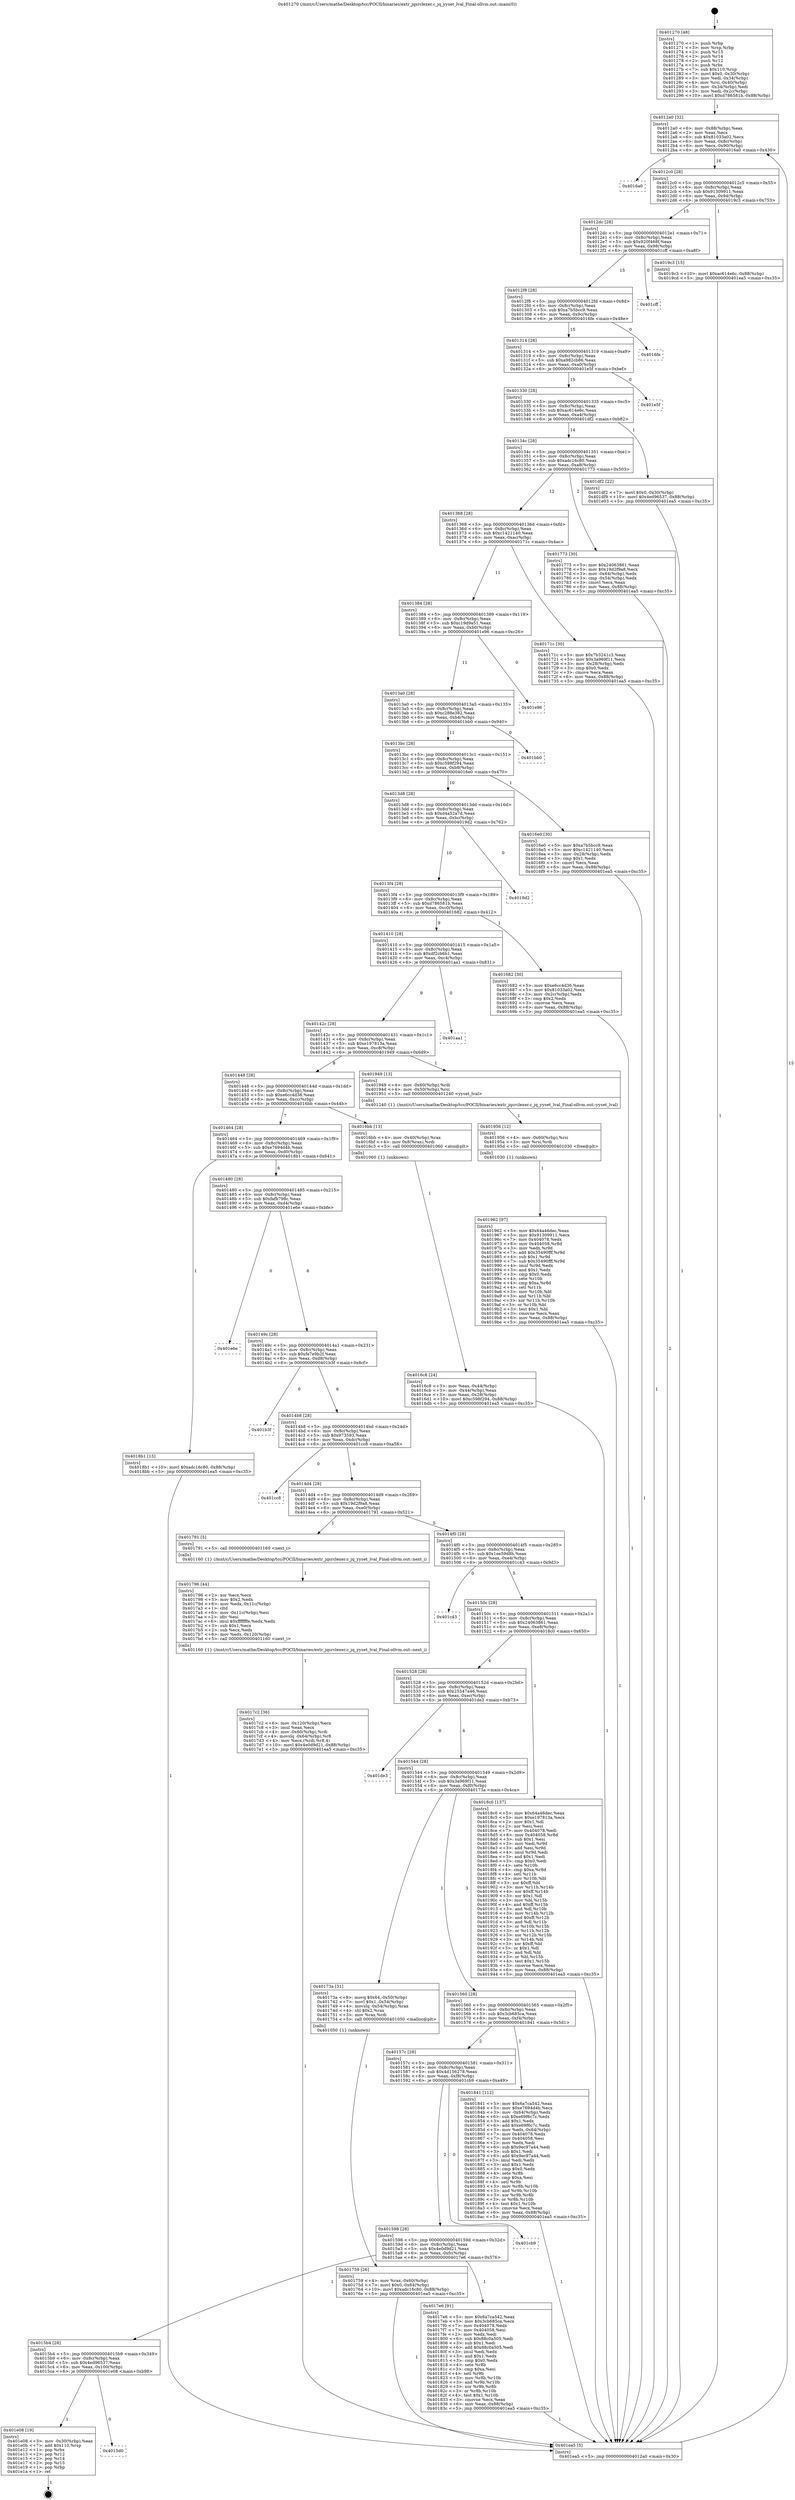 digraph "0x401270" {
  label = "0x401270 (/mnt/c/Users/mathe/Desktop/tcc/POCII/binaries/extr_jqsrclexer.c_jq_yyset_lval_Final-ollvm.out::main(0))"
  labelloc = "t"
  node[shape=record]

  Entry [label="",width=0.3,height=0.3,shape=circle,fillcolor=black,style=filled]
  "0x4012a0" [label="{
     0x4012a0 [32]\l
     | [instrs]\l
     &nbsp;&nbsp;0x4012a0 \<+6\>: mov -0x88(%rbp),%eax\l
     &nbsp;&nbsp;0x4012a6 \<+2\>: mov %eax,%ecx\l
     &nbsp;&nbsp;0x4012a8 \<+6\>: sub $0x81033a02,%ecx\l
     &nbsp;&nbsp;0x4012ae \<+6\>: mov %eax,-0x8c(%rbp)\l
     &nbsp;&nbsp;0x4012b4 \<+6\>: mov %ecx,-0x90(%rbp)\l
     &nbsp;&nbsp;0x4012ba \<+6\>: je 00000000004016a0 \<main+0x430\>\l
  }"]
  "0x4016a0" [label="{
     0x4016a0\l
  }", style=dashed]
  "0x4012c0" [label="{
     0x4012c0 [28]\l
     | [instrs]\l
     &nbsp;&nbsp;0x4012c0 \<+5\>: jmp 00000000004012c5 \<main+0x55\>\l
     &nbsp;&nbsp;0x4012c5 \<+6\>: mov -0x8c(%rbp),%eax\l
     &nbsp;&nbsp;0x4012cb \<+5\>: sub $0x91309911,%eax\l
     &nbsp;&nbsp;0x4012d0 \<+6\>: mov %eax,-0x94(%rbp)\l
     &nbsp;&nbsp;0x4012d6 \<+6\>: je 00000000004019c3 \<main+0x753\>\l
  }"]
  Exit [label="",width=0.3,height=0.3,shape=circle,fillcolor=black,style=filled,peripheries=2]
  "0x4019c3" [label="{
     0x4019c3 [15]\l
     | [instrs]\l
     &nbsp;&nbsp;0x4019c3 \<+10\>: movl $0xac614e6c,-0x88(%rbp)\l
     &nbsp;&nbsp;0x4019cd \<+5\>: jmp 0000000000401ea5 \<main+0xc35\>\l
  }"]
  "0x4012dc" [label="{
     0x4012dc [28]\l
     | [instrs]\l
     &nbsp;&nbsp;0x4012dc \<+5\>: jmp 00000000004012e1 \<main+0x71\>\l
     &nbsp;&nbsp;0x4012e1 \<+6\>: mov -0x8c(%rbp),%eax\l
     &nbsp;&nbsp;0x4012e7 \<+5\>: sub $0x920f468f,%eax\l
     &nbsp;&nbsp;0x4012ec \<+6\>: mov %eax,-0x98(%rbp)\l
     &nbsp;&nbsp;0x4012f2 \<+6\>: je 0000000000401cff \<main+0xa8f\>\l
  }"]
  "0x4015d0" [label="{
     0x4015d0\l
  }", style=dashed]
  "0x401cff" [label="{
     0x401cff\l
  }", style=dashed]
  "0x4012f8" [label="{
     0x4012f8 [28]\l
     | [instrs]\l
     &nbsp;&nbsp;0x4012f8 \<+5\>: jmp 00000000004012fd \<main+0x8d\>\l
     &nbsp;&nbsp;0x4012fd \<+6\>: mov -0x8c(%rbp),%eax\l
     &nbsp;&nbsp;0x401303 \<+5\>: sub $0xa7b5bcc9,%eax\l
     &nbsp;&nbsp;0x401308 \<+6\>: mov %eax,-0x9c(%rbp)\l
     &nbsp;&nbsp;0x40130e \<+6\>: je 00000000004016fe \<main+0x48e\>\l
  }"]
  "0x401e08" [label="{
     0x401e08 [19]\l
     | [instrs]\l
     &nbsp;&nbsp;0x401e08 \<+3\>: mov -0x30(%rbp),%eax\l
     &nbsp;&nbsp;0x401e0b \<+7\>: add $0x110,%rsp\l
     &nbsp;&nbsp;0x401e12 \<+1\>: pop %rbx\l
     &nbsp;&nbsp;0x401e13 \<+2\>: pop %r12\l
     &nbsp;&nbsp;0x401e15 \<+2\>: pop %r14\l
     &nbsp;&nbsp;0x401e17 \<+2\>: pop %r15\l
     &nbsp;&nbsp;0x401e19 \<+1\>: pop %rbp\l
     &nbsp;&nbsp;0x401e1a \<+1\>: ret\l
  }"]
  "0x4016fe" [label="{
     0x4016fe\l
  }", style=dashed]
  "0x401314" [label="{
     0x401314 [28]\l
     | [instrs]\l
     &nbsp;&nbsp;0x401314 \<+5\>: jmp 0000000000401319 \<main+0xa9\>\l
     &nbsp;&nbsp;0x401319 \<+6\>: mov -0x8c(%rbp),%eax\l
     &nbsp;&nbsp;0x40131f \<+5\>: sub $0xa982cb86,%eax\l
     &nbsp;&nbsp;0x401324 \<+6\>: mov %eax,-0xa0(%rbp)\l
     &nbsp;&nbsp;0x40132a \<+6\>: je 0000000000401e5f \<main+0xbef\>\l
  }"]
  "0x401962" [label="{
     0x401962 [97]\l
     | [instrs]\l
     &nbsp;&nbsp;0x401962 \<+5\>: mov $0x64a46dec,%eax\l
     &nbsp;&nbsp;0x401967 \<+5\>: mov $0x91309911,%ecx\l
     &nbsp;&nbsp;0x40196c \<+7\>: mov 0x404078,%edx\l
     &nbsp;&nbsp;0x401973 \<+8\>: mov 0x404058,%r8d\l
     &nbsp;&nbsp;0x40197b \<+3\>: mov %edx,%r9d\l
     &nbsp;&nbsp;0x40197e \<+7\>: add $0x35490fff,%r9d\l
     &nbsp;&nbsp;0x401985 \<+4\>: sub $0x1,%r9d\l
     &nbsp;&nbsp;0x401989 \<+7\>: sub $0x35490fff,%r9d\l
     &nbsp;&nbsp;0x401990 \<+4\>: imul %r9d,%edx\l
     &nbsp;&nbsp;0x401994 \<+3\>: and $0x1,%edx\l
     &nbsp;&nbsp;0x401997 \<+3\>: cmp $0x0,%edx\l
     &nbsp;&nbsp;0x40199a \<+4\>: sete %r10b\l
     &nbsp;&nbsp;0x40199e \<+4\>: cmp $0xa,%r8d\l
     &nbsp;&nbsp;0x4019a2 \<+4\>: setl %r11b\l
     &nbsp;&nbsp;0x4019a6 \<+3\>: mov %r10b,%bl\l
     &nbsp;&nbsp;0x4019a9 \<+3\>: and %r11b,%bl\l
     &nbsp;&nbsp;0x4019ac \<+3\>: xor %r11b,%r10b\l
     &nbsp;&nbsp;0x4019af \<+3\>: or %r10b,%bl\l
     &nbsp;&nbsp;0x4019b2 \<+3\>: test $0x1,%bl\l
     &nbsp;&nbsp;0x4019b5 \<+3\>: cmovne %ecx,%eax\l
     &nbsp;&nbsp;0x4019b8 \<+6\>: mov %eax,-0x88(%rbp)\l
     &nbsp;&nbsp;0x4019be \<+5\>: jmp 0000000000401ea5 \<main+0xc35\>\l
  }"]
  "0x401e5f" [label="{
     0x401e5f\l
  }", style=dashed]
  "0x401330" [label="{
     0x401330 [28]\l
     | [instrs]\l
     &nbsp;&nbsp;0x401330 \<+5\>: jmp 0000000000401335 \<main+0xc5\>\l
     &nbsp;&nbsp;0x401335 \<+6\>: mov -0x8c(%rbp),%eax\l
     &nbsp;&nbsp;0x40133b \<+5\>: sub $0xac614e6c,%eax\l
     &nbsp;&nbsp;0x401340 \<+6\>: mov %eax,-0xa4(%rbp)\l
     &nbsp;&nbsp;0x401346 \<+6\>: je 0000000000401df2 \<main+0xb82\>\l
  }"]
  "0x401956" [label="{
     0x401956 [12]\l
     | [instrs]\l
     &nbsp;&nbsp;0x401956 \<+4\>: mov -0x60(%rbp),%rsi\l
     &nbsp;&nbsp;0x40195a \<+3\>: mov %rsi,%rdi\l
     &nbsp;&nbsp;0x40195d \<+5\>: call 0000000000401030 \<free@plt\>\l
     | [calls]\l
     &nbsp;&nbsp;0x401030 \{1\} (unknown)\l
  }"]
  "0x401df2" [label="{
     0x401df2 [22]\l
     | [instrs]\l
     &nbsp;&nbsp;0x401df2 \<+7\>: movl $0x0,-0x30(%rbp)\l
     &nbsp;&nbsp;0x401df9 \<+10\>: movl $0x4ed96537,-0x88(%rbp)\l
     &nbsp;&nbsp;0x401e03 \<+5\>: jmp 0000000000401ea5 \<main+0xc35\>\l
  }"]
  "0x40134c" [label="{
     0x40134c [28]\l
     | [instrs]\l
     &nbsp;&nbsp;0x40134c \<+5\>: jmp 0000000000401351 \<main+0xe1\>\l
     &nbsp;&nbsp;0x401351 \<+6\>: mov -0x8c(%rbp),%eax\l
     &nbsp;&nbsp;0x401357 \<+5\>: sub $0xadc16c80,%eax\l
     &nbsp;&nbsp;0x40135c \<+6\>: mov %eax,-0xa8(%rbp)\l
     &nbsp;&nbsp;0x401362 \<+6\>: je 0000000000401773 \<main+0x503\>\l
  }"]
  "0x4015b4" [label="{
     0x4015b4 [28]\l
     | [instrs]\l
     &nbsp;&nbsp;0x4015b4 \<+5\>: jmp 00000000004015b9 \<main+0x349\>\l
     &nbsp;&nbsp;0x4015b9 \<+6\>: mov -0x8c(%rbp),%eax\l
     &nbsp;&nbsp;0x4015bf \<+5\>: sub $0x4ed96537,%eax\l
     &nbsp;&nbsp;0x4015c4 \<+6\>: mov %eax,-0x100(%rbp)\l
     &nbsp;&nbsp;0x4015ca \<+6\>: je 0000000000401e08 \<main+0xb98\>\l
  }"]
  "0x401773" [label="{
     0x401773 [30]\l
     | [instrs]\l
     &nbsp;&nbsp;0x401773 \<+5\>: mov $0x24063861,%eax\l
     &nbsp;&nbsp;0x401778 \<+5\>: mov $0x19d2f9a8,%ecx\l
     &nbsp;&nbsp;0x40177d \<+3\>: mov -0x64(%rbp),%edx\l
     &nbsp;&nbsp;0x401780 \<+3\>: cmp -0x54(%rbp),%edx\l
     &nbsp;&nbsp;0x401783 \<+3\>: cmovl %ecx,%eax\l
     &nbsp;&nbsp;0x401786 \<+6\>: mov %eax,-0x88(%rbp)\l
     &nbsp;&nbsp;0x40178c \<+5\>: jmp 0000000000401ea5 \<main+0xc35\>\l
  }"]
  "0x401368" [label="{
     0x401368 [28]\l
     | [instrs]\l
     &nbsp;&nbsp;0x401368 \<+5\>: jmp 000000000040136d \<main+0xfd\>\l
     &nbsp;&nbsp;0x40136d \<+6\>: mov -0x8c(%rbp),%eax\l
     &nbsp;&nbsp;0x401373 \<+5\>: sub $0xc1421140,%eax\l
     &nbsp;&nbsp;0x401378 \<+6\>: mov %eax,-0xac(%rbp)\l
     &nbsp;&nbsp;0x40137e \<+6\>: je 000000000040171c \<main+0x4ac\>\l
  }"]
  "0x4017e6" [label="{
     0x4017e6 [91]\l
     | [instrs]\l
     &nbsp;&nbsp;0x4017e6 \<+5\>: mov $0x6a7ca542,%eax\l
     &nbsp;&nbsp;0x4017eb \<+5\>: mov $0x3cb685ca,%ecx\l
     &nbsp;&nbsp;0x4017f0 \<+7\>: mov 0x404078,%edx\l
     &nbsp;&nbsp;0x4017f7 \<+7\>: mov 0x404058,%esi\l
     &nbsp;&nbsp;0x4017fe \<+2\>: mov %edx,%edi\l
     &nbsp;&nbsp;0x401800 \<+6\>: sub $0x88c0a505,%edi\l
     &nbsp;&nbsp;0x401806 \<+3\>: sub $0x1,%edi\l
     &nbsp;&nbsp;0x401809 \<+6\>: add $0x88c0a505,%edi\l
     &nbsp;&nbsp;0x40180f \<+3\>: imul %edi,%edx\l
     &nbsp;&nbsp;0x401812 \<+3\>: and $0x1,%edx\l
     &nbsp;&nbsp;0x401815 \<+3\>: cmp $0x0,%edx\l
     &nbsp;&nbsp;0x401818 \<+4\>: sete %r8b\l
     &nbsp;&nbsp;0x40181c \<+3\>: cmp $0xa,%esi\l
     &nbsp;&nbsp;0x40181f \<+4\>: setl %r9b\l
     &nbsp;&nbsp;0x401823 \<+3\>: mov %r8b,%r10b\l
     &nbsp;&nbsp;0x401826 \<+3\>: and %r9b,%r10b\l
     &nbsp;&nbsp;0x401829 \<+3\>: xor %r9b,%r8b\l
     &nbsp;&nbsp;0x40182c \<+3\>: or %r8b,%r10b\l
     &nbsp;&nbsp;0x40182f \<+4\>: test $0x1,%r10b\l
     &nbsp;&nbsp;0x401833 \<+3\>: cmovne %ecx,%eax\l
     &nbsp;&nbsp;0x401836 \<+6\>: mov %eax,-0x88(%rbp)\l
     &nbsp;&nbsp;0x40183c \<+5\>: jmp 0000000000401ea5 \<main+0xc35\>\l
  }"]
  "0x40171c" [label="{
     0x40171c [30]\l
     | [instrs]\l
     &nbsp;&nbsp;0x40171c \<+5\>: mov $0x7b3241c3,%eax\l
     &nbsp;&nbsp;0x401721 \<+5\>: mov $0x3a969f11,%ecx\l
     &nbsp;&nbsp;0x401726 \<+3\>: mov -0x28(%rbp),%edx\l
     &nbsp;&nbsp;0x401729 \<+3\>: cmp $0x0,%edx\l
     &nbsp;&nbsp;0x40172c \<+3\>: cmove %ecx,%eax\l
     &nbsp;&nbsp;0x40172f \<+6\>: mov %eax,-0x88(%rbp)\l
     &nbsp;&nbsp;0x401735 \<+5\>: jmp 0000000000401ea5 \<main+0xc35\>\l
  }"]
  "0x401384" [label="{
     0x401384 [28]\l
     | [instrs]\l
     &nbsp;&nbsp;0x401384 \<+5\>: jmp 0000000000401389 \<main+0x119\>\l
     &nbsp;&nbsp;0x401389 \<+6\>: mov -0x8c(%rbp),%eax\l
     &nbsp;&nbsp;0x40138f \<+5\>: sub $0xc19d9a51,%eax\l
     &nbsp;&nbsp;0x401394 \<+6\>: mov %eax,-0xb0(%rbp)\l
     &nbsp;&nbsp;0x40139a \<+6\>: je 0000000000401e96 \<main+0xc26\>\l
  }"]
  "0x401598" [label="{
     0x401598 [28]\l
     | [instrs]\l
     &nbsp;&nbsp;0x401598 \<+5\>: jmp 000000000040159d \<main+0x32d\>\l
     &nbsp;&nbsp;0x40159d \<+6\>: mov -0x8c(%rbp),%eax\l
     &nbsp;&nbsp;0x4015a3 \<+5\>: sub $0x4e0d9d21,%eax\l
     &nbsp;&nbsp;0x4015a8 \<+6\>: mov %eax,-0xfc(%rbp)\l
     &nbsp;&nbsp;0x4015ae \<+6\>: je 00000000004017e6 \<main+0x576\>\l
  }"]
  "0x401e96" [label="{
     0x401e96\l
  }", style=dashed]
  "0x4013a0" [label="{
     0x4013a0 [28]\l
     | [instrs]\l
     &nbsp;&nbsp;0x4013a0 \<+5\>: jmp 00000000004013a5 \<main+0x135\>\l
     &nbsp;&nbsp;0x4013a5 \<+6\>: mov -0x8c(%rbp),%eax\l
     &nbsp;&nbsp;0x4013ab \<+5\>: sub $0xc288e382,%eax\l
     &nbsp;&nbsp;0x4013b0 \<+6\>: mov %eax,-0xb4(%rbp)\l
     &nbsp;&nbsp;0x4013b6 \<+6\>: je 0000000000401bb0 \<main+0x940\>\l
  }"]
  "0x401cb9" [label="{
     0x401cb9\l
  }", style=dashed]
  "0x401bb0" [label="{
     0x401bb0\l
  }", style=dashed]
  "0x4013bc" [label="{
     0x4013bc [28]\l
     | [instrs]\l
     &nbsp;&nbsp;0x4013bc \<+5\>: jmp 00000000004013c1 \<main+0x151\>\l
     &nbsp;&nbsp;0x4013c1 \<+6\>: mov -0x8c(%rbp),%eax\l
     &nbsp;&nbsp;0x4013c7 \<+5\>: sub $0xc598f294,%eax\l
     &nbsp;&nbsp;0x4013cc \<+6\>: mov %eax,-0xb8(%rbp)\l
     &nbsp;&nbsp;0x4013d2 \<+6\>: je 00000000004016e0 \<main+0x470\>\l
  }"]
  "0x40157c" [label="{
     0x40157c [28]\l
     | [instrs]\l
     &nbsp;&nbsp;0x40157c \<+5\>: jmp 0000000000401581 \<main+0x311\>\l
     &nbsp;&nbsp;0x401581 \<+6\>: mov -0x8c(%rbp),%eax\l
     &nbsp;&nbsp;0x401587 \<+5\>: sub $0x4d156278,%eax\l
     &nbsp;&nbsp;0x40158c \<+6\>: mov %eax,-0xf8(%rbp)\l
     &nbsp;&nbsp;0x401592 \<+6\>: je 0000000000401cb9 \<main+0xa49\>\l
  }"]
  "0x4016e0" [label="{
     0x4016e0 [30]\l
     | [instrs]\l
     &nbsp;&nbsp;0x4016e0 \<+5\>: mov $0xa7b5bcc9,%eax\l
     &nbsp;&nbsp;0x4016e5 \<+5\>: mov $0xc1421140,%ecx\l
     &nbsp;&nbsp;0x4016ea \<+3\>: mov -0x28(%rbp),%edx\l
     &nbsp;&nbsp;0x4016ed \<+3\>: cmp $0x1,%edx\l
     &nbsp;&nbsp;0x4016f0 \<+3\>: cmovl %ecx,%eax\l
     &nbsp;&nbsp;0x4016f3 \<+6\>: mov %eax,-0x88(%rbp)\l
     &nbsp;&nbsp;0x4016f9 \<+5\>: jmp 0000000000401ea5 \<main+0xc35\>\l
  }"]
  "0x4013d8" [label="{
     0x4013d8 [28]\l
     | [instrs]\l
     &nbsp;&nbsp;0x4013d8 \<+5\>: jmp 00000000004013dd \<main+0x16d\>\l
     &nbsp;&nbsp;0x4013dd \<+6\>: mov -0x8c(%rbp),%eax\l
     &nbsp;&nbsp;0x4013e3 \<+5\>: sub $0xd4a52a7d,%eax\l
     &nbsp;&nbsp;0x4013e8 \<+6\>: mov %eax,-0xbc(%rbp)\l
     &nbsp;&nbsp;0x4013ee \<+6\>: je 00000000004019d2 \<main+0x762\>\l
  }"]
  "0x401841" [label="{
     0x401841 [112]\l
     | [instrs]\l
     &nbsp;&nbsp;0x401841 \<+5\>: mov $0x6a7ca542,%eax\l
     &nbsp;&nbsp;0x401846 \<+5\>: mov $0xe7694d4b,%ecx\l
     &nbsp;&nbsp;0x40184b \<+3\>: mov -0x64(%rbp),%edx\l
     &nbsp;&nbsp;0x40184e \<+6\>: sub $0xe69f6c7c,%edx\l
     &nbsp;&nbsp;0x401854 \<+3\>: add $0x1,%edx\l
     &nbsp;&nbsp;0x401857 \<+6\>: add $0xe69f6c7c,%edx\l
     &nbsp;&nbsp;0x40185d \<+3\>: mov %edx,-0x64(%rbp)\l
     &nbsp;&nbsp;0x401860 \<+7\>: mov 0x404078,%edx\l
     &nbsp;&nbsp;0x401867 \<+7\>: mov 0x404058,%esi\l
     &nbsp;&nbsp;0x40186e \<+2\>: mov %edx,%edi\l
     &nbsp;&nbsp;0x401870 \<+6\>: sub $0x9ec97a44,%edi\l
     &nbsp;&nbsp;0x401876 \<+3\>: sub $0x1,%edi\l
     &nbsp;&nbsp;0x401879 \<+6\>: add $0x9ec97a44,%edi\l
     &nbsp;&nbsp;0x40187f \<+3\>: imul %edi,%edx\l
     &nbsp;&nbsp;0x401882 \<+3\>: and $0x1,%edx\l
     &nbsp;&nbsp;0x401885 \<+3\>: cmp $0x0,%edx\l
     &nbsp;&nbsp;0x401888 \<+4\>: sete %r8b\l
     &nbsp;&nbsp;0x40188c \<+3\>: cmp $0xa,%esi\l
     &nbsp;&nbsp;0x40188f \<+4\>: setl %r9b\l
     &nbsp;&nbsp;0x401893 \<+3\>: mov %r8b,%r10b\l
     &nbsp;&nbsp;0x401896 \<+3\>: and %r9b,%r10b\l
     &nbsp;&nbsp;0x401899 \<+3\>: xor %r9b,%r8b\l
     &nbsp;&nbsp;0x40189c \<+3\>: or %r8b,%r10b\l
     &nbsp;&nbsp;0x40189f \<+4\>: test $0x1,%r10b\l
     &nbsp;&nbsp;0x4018a3 \<+3\>: cmovne %ecx,%eax\l
     &nbsp;&nbsp;0x4018a6 \<+6\>: mov %eax,-0x88(%rbp)\l
     &nbsp;&nbsp;0x4018ac \<+5\>: jmp 0000000000401ea5 \<main+0xc35\>\l
  }"]
  "0x4019d2" [label="{
     0x4019d2\l
  }", style=dashed]
  "0x4013f4" [label="{
     0x4013f4 [28]\l
     | [instrs]\l
     &nbsp;&nbsp;0x4013f4 \<+5\>: jmp 00000000004013f9 \<main+0x189\>\l
     &nbsp;&nbsp;0x4013f9 \<+6\>: mov -0x8c(%rbp),%eax\l
     &nbsp;&nbsp;0x4013ff \<+5\>: sub $0xd786581b,%eax\l
     &nbsp;&nbsp;0x401404 \<+6\>: mov %eax,-0xc0(%rbp)\l
     &nbsp;&nbsp;0x40140a \<+6\>: je 0000000000401682 \<main+0x412\>\l
  }"]
  "0x4017c2" [label="{
     0x4017c2 [36]\l
     | [instrs]\l
     &nbsp;&nbsp;0x4017c2 \<+6\>: mov -0x120(%rbp),%ecx\l
     &nbsp;&nbsp;0x4017c8 \<+3\>: imul %eax,%ecx\l
     &nbsp;&nbsp;0x4017cb \<+4\>: mov -0x60(%rbp),%rdi\l
     &nbsp;&nbsp;0x4017cf \<+4\>: movslq -0x64(%rbp),%r8\l
     &nbsp;&nbsp;0x4017d3 \<+4\>: mov %ecx,(%rdi,%r8,4)\l
     &nbsp;&nbsp;0x4017d7 \<+10\>: movl $0x4e0d9d21,-0x88(%rbp)\l
     &nbsp;&nbsp;0x4017e1 \<+5\>: jmp 0000000000401ea5 \<main+0xc35\>\l
  }"]
  "0x401682" [label="{
     0x401682 [30]\l
     | [instrs]\l
     &nbsp;&nbsp;0x401682 \<+5\>: mov $0xe6cc4d36,%eax\l
     &nbsp;&nbsp;0x401687 \<+5\>: mov $0x81033a02,%ecx\l
     &nbsp;&nbsp;0x40168c \<+3\>: mov -0x2c(%rbp),%edx\l
     &nbsp;&nbsp;0x40168f \<+3\>: cmp $0x2,%edx\l
     &nbsp;&nbsp;0x401692 \<+3\>: cmovne %ecx,%eax\l
     &nbsp;&nbsp;0x401695 \<+6\>: mov %eax,-0x88(%rbp)\l
     &nbsp;&nbsp;0x40169b \<+5\>: jmp 0000000000401ea5 \<main+0xc35\>\l
  }"]
  "0x401410" [label="{
     0x401410 [28]\l
     | [instrs]\l
     &nbsp;&nbsp;0x401410 \<+5\>: jmp 0000000000401415 \<main+0x1a5\>\l
     &nbsp;&nbsp;0x401415 \<+6\>: mov -0x8c(%rbp),%eax\l
     &nbsp;&nbsp;0x40141b \<+5\>: sub $0xdf2cb6b1,%eax\l
     &nbsp;&nbsp;0x401420 \<+6\>: mov %eax,-0xc4(%rbp)\l
     &nbsp;&nbsp;0x401426 \<+6\>: je 0000000000401aa1 \<main+0x831\>\l
  }"]
  "0x401ea5" [label="{
     0x401ea5 [5]\l
     | [instrs]\l
     &nbsp;&nbsp;0x401ea5 \<+5\>: jmp 00000000004012a0 \<main+0x30\>\l
  }"]
  "0x401270" [label="{
     0x401270 [48]\l
     | [instrs]\l
     &nbsp;&nbsp;0x401270 \<+1\>: push %rbp\l
     &nbsp;&nbsp;0x401271 \<+3\>: mov %rsp,%rbp\l
     &nbsp;&nbsp;0x401274 \<+2\>: push %r15\l
     &nbsp;&nbsp;0x401276 \<+2\>: push %r14\l
     &nbsp;&nbsp;0x401278 \<+2\>: push %r12\l
     &nbsp;&nbsp;0x40127a \<+1\>: push %rbx\l
     &nbsp;&nbsp;0x40127b \<+7\>: sub $0x110,%rsp\l
     &nbsp;&nbsp;0x401282 \<+7\>: movl $0x0,-0x30(%rbp)\l
     &nbsp;&nbsp;0x401289 \<+3\>: mov %edi,-0x34(%rbp)\l
     &nbsp;&nbsp;0x40128c \<+4\>: mov %rsi,-0x40(%rbp)\l
     &nbsp;&nbsp;0x401290 \<+3\>: mov -0x34(%rbp),%edi\l
     &nbsp;&nbsp;0x401293 \<+3\>: mov %edi,-0x2c(%rbp)\l
     &nbsp;&nbsp;0x401296 \<+10\>: movl $0xd786581b,-0x88(%rbp)\l
  }"]
  "0x401796" [label="{
     0x401796 [44]\l
     | [instrs]\l
     &nbsp;&nbsp;0x401796 \<+2\>: xor %ecx,%ecx\l
     &nbsp;&nbsp;0x401798 \<+5\>: mov $0x2,%edx\l
     &nbsp;&nbsp;0x40179d \<+6\>: mov %edx,-0x11c(%rbp)\l
     &nbsp;&nbsp;0x4017a3 \<+1\>: cltd\l
     &nbsp;&nbsp;0x4017a4 \<+6\>: mov -0x11c(%rbp),%esi\l
     &nbsp;&nbsp;0x4017aa \<+2\>: idiv %esi\l
     &nbsp;&nbsp;0x4017ac \<+6\>: imul $0xfffffffe,%edx,%edx\l
     &nbsp;&nbsp;0x4017b2 \<+3\>: sub $0x1,%ecx\l
     &nbsp;&nbsp;0x4017b5 \<+2\>: sub %ecx,%edx\l
     &nbsp;&nbsp;0x4017b7 \<+6\>: mov %edx,-0x120(%rbp)\l
     &nbsp;&nbsp;0x4017bd \<+5\>: call 0000000000401160 \<next_i\>\l
     | [calls]\l
     &nbsp;&nbsp;0x401160 \{1\} (/mnt/c/Users/mathe/Desktop/tcc/POCII/binaries/extr_jqsrclexer.c_jq_yyset_lval_Final-ollvm.out::next_i)\l
  }"]
  "0x401aa1" [label="{
     0x401aa1\l
  }", style=dashed]
  "0x40142c" [label="{
     0x40142c [28]\l
     | [instrs]\l
     &nbsp;&nbsp;0x40142c \<+5\>: jmp 0000000000401431 \<main+0x1c1\>\l
     &nbsp;&nbsp;0x401431 \<+6\>: mov -0x8c(%rbp),%eax\l
     &nbsp;&nbsp;0x401437 \<+5\>: sub $0xe197813a,%eax\l
     &nbsp;&nbsp;0x40143c \<+6\>: mov %eax,-0xc8(%rbp)\l
     &nbsp;&nbsp;0x401442 \<+6\>: je 0000000000401949 \<main+0x6d9\>\l
  }"]
  "0x401759" [label="{
     0x401759 [26]\l
     | [instrs]\l
     &nbsp;&nbsp;0x401759 \<+4\>: mov %rax,-0x60(%rbp)\l
     &nbsp;&nbsp;0x40175d \<+7\>: movl $0x0,-0x64(%rbp)\l
     &nbsp;&nbsp;0x401764 \<+10\>: movl $0xadc16c80,-0x88(%rbp)\l
     &nbsp;&nbsp;0x40176e \<+5\>: jmp 0000000000401ea5 \<main+0xc35\>\l
  }"]
  "0x401949" [label="{
     0x401949 [13]\l
     | [instrs]\l
     &nbsp;&nbsp;0x401949 \<+4\>: mov -0x60(%rbp),%rdi\l
     &nbsp;&nbsp;0x40194d \<+4\>: mov -0x50(%rbp),%rsi\l
     &nbsp;&nbsp;0x401951 \<+5\>: call 0000000000401240 \<yyset_lval\>\l
     | [calls]\l
     &nbsp;&nbsp;0x401240 \{1\} (/mnt/c/Users/mathe/Desktop/tcc/POCII/binaries/extr_jqsrclexer.c_jq_yyset_lval_Final-ollvm.out::yyset_lval)\l
  }"]
  "0x401448" [label="{
     0x401448 [28]\l
     | [instrs]\l
     &nbsp;&nbsp;0x401448 \<+5\>: jmp 000000000040144d \<main+0x1dd\>\l
     &nbsp;&nbsp;0x40144d \<+6\>: mov -0x8c(%rbp),%eax\l
     &nbsp;&nbsp;0x401453 \<+5\>: sub $0xe6cc4d36,%eax\l
     &nbsp;&nbsp;0x401458 \<+6\>: mov %eax,-0xcc(%rbp)\l
     &nbsp;&nbsp;0x40145e \<+6\>: je 00000000004016bb \<main+0x44b\>\l
  }"]
  "0x401560" [label="{
     0x401560 [28]\l
     | [instrs]\l
     &nbsp;&nbsp;0x401560 \<+5\>: jmp 0000000000401565 \<main+0x2f5\>\l
     &nbsp;&nbsp;0x401565 \<+6\>: mov -0x8c(%rbp),%eax\l
     &nbsp;&nbsp;0x40156b \<+5\>: sub $0x3cb685ca,%eax\l
     &nbsp;&nbsp;0x401570 \<+6\>: mov %eax,-0xf4(%rbp)\l
     &nbsp;&nbsp;0x401576 \<+6\>: je 0000000000401841 \<main+0x5d1\>\l
  }"]
  "0x4016bb" [label="{
     0x4016bb [13]\l
     | [instrs]\l
     &nbsp;&nbsp;0x4016bb \<+4\>: mov -0x40(%rbp),%rax\l
     &nbsp;&nbsp;0x4016bf \<+4\>: mov 0x8(%rax),%rdi\l
     &nbsp;&nbsp;0x4016c3 \<+5\>: call 0000000000401060 \<atoi@plt\>\l
     | [calls]\l
     &nbsp;&nbsp;0x401060 \{1\} (unknown)\l
  }"]
  "0x401464" [label="{
     0x401464 [28]\l
     | [instrs]\l
     &nbsp;&nbsp;0x401464 \<+5\>: jmp 0000000000401469 \<main+0x1f9\>\l
     &nbsp;&nbsp;0x401469 \<+6\>: mov -0x8c(%rbp),%eax\l
     &nbsp;&nbsp;0x40146f \<+5\>: sub $0xe7694d4b,%eax\l
     &nbsp;&nbsp;0x401474 \<+6\>: mov %eax,-0xd0(%rbp)\l
     &nbsp;&nbsp;0x40147a \<+6\>: je 00000000004018b1 \<main+0x641\>\l
  }"]
  "0x4016c8" [label="{
     0x4016c8 [24]\l
     | [instrs]\l
     &nbsp;&nbsp;0x4016c8 \<+3\>: mov %eax,-0x44(%rbp)\l
     &nbsp;&nbsp;0x4016cb \<+3\>: mov -0x44(%rbp),%eax\l
     &nbsp;&nbsp;0x4016ce \<+3\>: mov %eax,-0x28(%rbp)\l
     &nbsp;&nbsp;0x4016d1 \<+10\>: movl $0xc598f294,-0x88(%rbp)\l
     &nbsp;&nbsp;0x4016db \<+5\>: jmp 0000000000401ea5 \<main+0xc35\>\l
  }"]
  "0x40173a" [label="{
     0x40173a [31]\l
     | [instrs]\l
     &nbsp;&nbsp;0x40173a \<+8\>: movq $0x64,-0x50(%rbp)\l
     &nbsp;&nbsp;0x401742 \<+7\>: movl $0x1,-0x54(%rbp)\l
     &nbsp;&nbsp;0x401749 \<+4\>: movslq -0x54(%rbp),%rax\l
     &nbsp;&nbsp;0x40174d \<+4\>: shl $0x2,%rax\l
     &nbsp;&nbsp;0x401751 \<+3\>: mov %rax,%rdi\l
     &nbsp;&nbsp;0x401754 \<+5\>: call 0000000000401050 \<malloc@plt\>\l
     | [calls]\l
     &nbsp;&nbsp;0x401050 \{1\} (unknown)\l
  }"]
  "0x4018b1" [label="{
     0x4018b1 [15]\l
     | [instrs]\l
     &nbsp;&nbsp;0x4018b1 \<+10\>: movl $0xadc16c80,-0x88(%rbp)\l
     &nbsp;&nbsp;0x4018bb \<+5\>: jmp 0000000000401ea5 \<main+0xc35\>\l
  }"]
  "0x401480" [label="{
     0x401480 [28]\l
     | [instrs]\l
     &nbsp;&nbsp;0x401480 \<+5\>: jmp 0000000000401485 \<main+0x215\>\l
     &nbsp;&nbsp;0x401485 \<+6\>: mov -0x8c(%rbp),%eax\l
     &nbsp;&nbsp;0x40148b \<+5\>: sub $0xfafb798c,%eax\l
     &nbsp;&nbsp;0x401490 \<+6\>: mov %eax,-0xd4(%rbp)\l
     &nbsp;&nbsp;0x401496 \<+6\>: je 0000000000401e6e \<main+0xbfe\>\l
  }"]
  "0x401544" [label="{
     0x401544 [28]\l
     | [instrs]\l
     &nbsp;&nbsp;0x401544 \<+5\>: jmp 0000000000401549 \<main+0x2d9\>\l
     &nbsp;&nbsp;0x401549 \<+6\>: mov -0x8c(%rbp),%eax\l
     &nbsp;&nbsp;0x40154f \<+5\>: sub $0x3a969f11,%eax\l
     &nbsp;&nbsp;0x401554 \<+6\>: mov %eax,-0xf0(%rbp)\l
     &nbsp;&nbsp;0x40155a \<+6\>: je 000000000040173a \<main+0x4ca\>\l
  }"]
  "0x401e6e" [label="{
     0x401e6e\l
  }", style=dashed]
  "0x40149c" [label="{
     0x40149c [28]\l
     | [instrs]\l
     &nbsp;&nbsp;0x40149c \<+5\>: jmp 00000000004014a1 \<main+0x231\>\l
     &nbsp;&nbsp;0x4014a1 \<+6\>: mov -0x8c(%rbp),%eax\l
     &nbsp;&nbsp;0x4014a7 \<+5\>: sub $0xfe7e9b2f,%eax\l
     &nbsp;&nbsp;0x4014ac \<+6\>: mov %eax,-0xd8(%rbp)\l
     &nbsp;&nbsp;0x4014b2 \<+6\>: je 0000000000401b3f \<main+0x8cf\>\l
  }"]
  "0x401de3" [label="{
     0x401de3\l
  }", style=dashed]
  "0x401b3f" [label="{
     0x401b3f\l
  }", style=dashed]
  "0x4014b8" [label="{
     0x4014b8 [28]\l
     | [instrs]\l
     &nbsp;&nbsp;0x4014b8 \<+5\>: jmp 00000000004014bd \<main+0x24d\>\l
     &nbsp;&nbsp;0x4014bd \<+6\>: mov -0x8c(%rbp),%eax\l
     &nbsp;&nbsp;0x4014c3 \<+5\>: sub $0x973593,%eax\l
     &nbsp;&nbsp;0x4014c8 \<+6\>: mov %eax,-0xdc(%rbp)\l
     &nbsp;&nbsp;0x4014ce \<+6\>: je 0000000000401cc8 \<main+0xa58\>\l
  }"]
  "0x401528" [label="{
     0x401528 [28]\l
     | [instrs]\l
     &nbsp;&nbsp;0x401528 \<+5\>: jmp 000000000040152d \<main+0x2bd\>\l
     &nbsp;&nbsp;0x40152d \<+6\>: mov -0x8c(%rbp),%eax\l
     &nbsp;&nbsp;0x401533 \<+5\>: sub $0x25547a46,%eax\l
     &nbsp;&nbsp;0x401538 \<+6\>: mov %eax,-0xec(%rbp)\l
     &nbsp;&nbsp;0x40153e \<+6\>: je 0000000000401de3 \<main+0xb73\>\l
  }"]
  "0x401cc8" [label="{
     0x401cc8\l
  }", style=dashed]
  "0x4014d4" [label="{
     0x4014d4 [28]\l
     | [instrs]\l
     &nbsp;&nbsp;0x4014d4 \<+5\>: jmp 00000000004014d9 \<main+0x269\>\l
     &nbsp;&nbsp;0x4014d9 \<+6\>: mov -0x8c(%rbp),%eax\l
     &nbsp;&nbsp;0x4014df \<+5\>: sub $0x19d2f9a8,%eax\l
     &nbsp;&nbsp;0x4014e4 \<+6\>: mov %eax,-0xe0(%rbp)\l
     &nbsp;&nbsp;0x4014ea \<+6\>: je 0000000000401791 \<main+0x521\>\l
  }"]
  "0x4018c0" [label="{
     0x4018c0 [137]\l
     | [instrs]\l
     &nbsp;&nbsp;0x4018c0 \<+5\>: mov $0x64a46dec,%eax\l
     &nbsp;&nbsp;0x4018c5 \<+5\>: mov $0xe197813a,%ecx\l
     &nbsp;&nbsp;0x4018ca \<+2\>: mov $0x1,%dl\l
     &nbsp;&nbsp;0x4018cc \<+2\>: xor %esi,%esi\l
     &nbsp;&nbsp;0x4018ce \<+7\>: mov 0x404078,%edi\l
     &nbsp;&nbsp;0x4018d5 \<+8\>: mov 0x404058,%r8d\l
     &nbsp;&nbsp;0x4018dd \<+3\>: sub $0x1,%esi\l
     &nbsp;&nbsp;0x4018e0 \<+3\>: mov %edi,%r9d\l
     &nbsp;&nbsp;0x4018e3 \<+3\>: add %esi,%r9d\l
     &nbsp;&nbsp;0x4018e6 \<+4\>: imul %r9d,%edi\l
     &nbsp;&nbsp;0x4018ea \<+3\>: and $0x1,%edi\l
     &nbsp;&nbsp;0x4018ed \<+3\>: cmp $0x0,%edi\l
     &nbsp;&nbsp;0x4018f0 \<+4\>: sete %r10b\l
     &nbsp;&nbsp;0x4018f4 \<+4\>: cmp $0xa,%r8d\l
     &nbsp;&nbsp;0x4018f8 \<+4\>: setl %r11b\l
     &nbsp;&nbsp;0x4018fc \<+3\>: mov %r10b,%bl\l
     &nbsp;&nbsp;0x4018ff \<+3\>: xor $0xff,%bl\l
     &nbsp;&nbsp;0x401902 \<+3\>: mov %r11b,%r14b\l
     &nbsp;&nbsp;0x401905 \<+4\>: xor $0xff,%r14b\l
     &nbsp;&nbsp;0x401909 \<+3\>: xor $0x1,%dl\l
     &nbsp;&nbsp;0x40190c \<+3\>: mov %bl,%r15b\l
     &nbsp;&nbsp;0x40190f \<+4\>: and $0xff,%r15b\l
     &nbsp;&nbsp;0x401913 \<+3\>: and %dl,%r10b\l
     &nbsp;&nbsp;0x401916 \<+3\>: mov %r14b,%r12b\l
     &nbsp;&nbsp;0x401919 \<+4\>: and $0xff,%r12b\l
     &nbsp;&nbsp;0x40191d \<+3\>: and %dl,%r11b\l
     &nbsp;&nbsp;0x401920 \<+3\>: or %r10b,%r15b\l
     &nbsp;&nbsp;0x401923 \<+3\>: or %r11b,%r12b\l
     &nbsp;&nbsp;0x401926 \<+3\>: xor %r12b,%r15b\l
     &nbsp;&nbsp;0x401929 \<+3\>: or %r14b,%bl\l
     &nbsp;&nbsp;0x40192c \<+3\>: xor $0xff,%bl\l
     &nbsp;&nbsp;0x40192f \<+3\>: or $0x1,%dl\l
     &nbsp;&nbsp;0x401932 \<+2\>: and %dl,%bl\l
     &nbsp;&nbsp;0x401934 \<+3\>: or %bl,%r15b\l
     &nbsp;&nbsp;0x401937 \<+4\>: test $0x1,%r15b\l
     &nbsp;&nbsp;0x40193b \<+3\>: cmovne %ecx,%eax\l
     &nbsp;&nbsp;0x40193e \<+6\>: mov %eax,-0x88(%rbp)\l
     &nbsp;&nbsp;0x401944 \<+5\>: jmp 0000000000401ea5 \<main+0xc35\>\l
  }"]
  "0x401791" [label="{
     0x401791 [5]\l
     | [instrs]\l
     &nbsp;&nbsp;0x401791 \<+5\>: call 0000000000401160 \<next_i\>\l
     | [calls]\l
     &nbsp;&nbsp;0x401160 \{1\} (/mnt/c/Users/mathe/Desktop/tcc/POCII/binaries/extr_jqsrclexer.c_jq_yyset_lval_Final-ollvm.out::next_i)\l
  }"]
  "0x4014f0" [label="{
     0x4014f0 [28]\l
     | [instrs]\l
     &nbsp;&nbsp;0x4014f0 \<+5\>: jmp 00000000004014f5 \<main+0x285\>\l
     &nbsp;&nbsp;0x4014f5 \<+6\>: mov -0x8c(%rbp),%eax\l
     &nbsp;&nbsp;0x4014fb \<+5\>: sub $0x1ee59d8b,%eax\l
     &nbsp;&nbsp;0x401500 \<+6\>: mov %eax,-0xe4(%rbp)\l
     &nbsp;&nbsp;0x401506 \<+6\>: je 0000000000401c43 \<main+0x9d3\>\l
  }"]
  "0x40150c" [label="{
     0x40150c [28]\l
     | [instrs]\l
     &nbsp;&nbsp;0x40150c \<+5\>: jmp 0000000000401511 \<main+0x2a1\>\l
     &nbsp;&nbsp;0x401511 \<+6\>: mov -0x8c(%rbp),%eax\l
     &nbsp;&nbsp;0x401517 \<+5\>: sub $0x24063861,%eax\l
     &nbsp;&nbsp;0x40151c \<+6\>: mov %eax,-0xe8(%rbp)\l
     &nbsp;&nbsp;0x401522 \<+6\>: je 00000000004018c0 \<main+0x650\>\l
  }"]
  "0x401c43" [label="{
     0x401c43\l
  }", style=dashed]
  Entry -> "0x401270" [label=" 1"]
  "0x4012a0" -> "0x4016a0" [label=" 0"]
  "0x4012a0" -> "0x4012c0" [label=" 16"]
  "0x401e08" -> Exit [label=" 1"]
  "0x4012c0" -> "0x4019c3" [label=" 1"]
  "0x4012c0" -> "0x4012dc" [label=" 15"]
  "0x4015b4" -> "0x4015d0" [label=" 0"]
  "0x4012dc" -> "0x401cff" [label=" 0"]
  "0x4012dc" -> "0x4012f8" [label=" 15"]
  "0x4015b4" -> "0x401e08" [label=" 1"]
  "0x4012f8" -> "0x4016fe" [label=" 0"]
  "0x4012f8" -> "0x401314" [label=" 15"]
  "0x401df2" -> "0x401ea5" [label=" 1"]
  "0x401314" -> "0x401e5f" [label=" 0"]
  "0x401314" -> "0x401330" [label=" 15"]
  "0x4019c3" -> "0x401ea5" [label=" 1"]
  "0x401330" -> "0x401df2" [label=" 1"]
  "0x401330" -> "0x40134c" [label=" 14"]
  "0x401962" -> "0x401ea5" [label=" 1"]
  "0x40134c" -> "0x401773" [label=" 2"]
  "0x40134c" -> "0x401368" [label=" 12"]
  "0x401956" -> "0x401962" [label=" 1"]
  "0x401368" -> "0x40171c" [label=" 1"]
  "0x401368" -> "0x401384" [label=" 11"]
  "0x401949" -> "0x401956" [label=" 1"]
  "0x401384" -> "0x401e96" [label=" 0"]
  "0x401384" -> "0x4013a0" [label=" 11"]
  "0x4018b1" -> "0x401ea5" [label=" 1"]
  "0x4013a0" -> "0x401bb0" [label=" 0"]
  "0x4013a0" -> "0x4013bc" [label=" 11"]
  "0x401841" -> "0x401ea5" [label=" 1"]
  "0x4013bc" -> "0x4016e0" [label=" 1"]
  "0x4013bc" -> "0x4013d8" [label=" 10"]
  "0x401598" -> "0x4015b4" [label=" 1"]
  "0x4013d8" -> "0x4019d2" [label=" 0"]
  "0x4013d8" -> "0x4013f4" [label=" 10"]
  "0x401598" -> "0x4017e6" [label=" 1"]
  "0x4013f4" -> "0x401682" [label=" 1"]
  "0x4013f4" -> "0x401410" [label=" 9"]
  "0x401682" -> "0x401ea5" [label=" 1"]
  "0x401270" -> "0x4012a0" [label=" 1"]
  "0x401ea5" -> "0x4012a0" [label=" 15"]
  "0x40157c" -> "0x401598" [label=" 2"]
  "0x401410" -> "0x401aa1" [label=" 0"]
  "0x401410" -> "0x40142c" [label=" 9"]
  "0x40157c" -> "0x401cb9" [label=" 0"]
  "0x40142c" -> "0x401949" [label=" 1"]
  "0x40142c" -> "0x401448" [label=" 8"]
  "0x4017e6" -> "0x401ea5" [label=" 1"]
  "0x401448" -> "0x4016bb" [label=" 1"]
  "0x401448" -> "0x401464" [label=" 7"]
  "0x4016bb" -> "0x4016c8" [label=" 1"]
  "0x4016c8" -> "0x401ea5" [label=" 1"]
  "0x4016e0" -> "0x401ea5" [label=" 1"]
  "0x40171c" -> "0x401ea5" [label=" 1"]
  "0x401560" -> "0x40157c" [label=" 2"]
  "0x401464" -> "0x4018b1" [label=" 1"]
  "0x401464" -> "0x401480" [label=" 6"]
  "0x401560" -> "0x401841" [label=" 1"]
  "0x401480" -> "0x401e6e" [label=" 0"]
  "0x401480" -> "0x40149c" [label=" 6"]
  "0x4017c2" -> "0x401ea5" [label=" 1"]
  "0x40149c" -> "0x401b3f" [label=" 0"]
  "0x40149c" -> "0x4014b8" [label=" 6"]
  "0x401796" -> "0x4017c2" [label=" 1"]
  "0x4014b8" -> "0x401cc8" [label=" 0"]
  "0x4014b8" -> "0x4014d4" [label=" 6"]
  "0x401773" -> "0x401ea5" [label=" 2"]
  "0x4014d4" -> "0x401791" [label=" 1"]
  "0x4014d4" -> "0x4014f0" [label=" 5"]
  "0x401759" -> "0x401ea5" [label=" 1"]
  "0x4014f0" -> "0x401c43" [label=" 0"]
  "0x4014f0" -> "0x40150c" [label=" 5"]
  "0x40173a" -> "0x401759" [label=" 1"]
  "0x40150c" -> "0x4018c0" [label=" 1"]
  "0x40150c" -> "0x401528" [label=" 4"]
  "0x401791" -> "0x401796" [label=" 1"]
  "0x401528" -> "0x401de3" [label=" 0"]
  "0x401528" -> "0x401544" [label=" 4"]
  "0x4018c0" -> "0x401ea5" [label=" 1"]
  "0x401544" -> "0x40173a" [label=" 1"]
  "0x401544" -> "0x401560" [label=" 3"]
}
